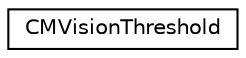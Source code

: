 digraph "Graphical Class Hierarchy"
{
 // INTERACTIVE_SVG=YES
  edge [fontname="Helvetica",fontsize="10",labelfontname="Helvetica",labelfontsize="10"];
  node [fontname="Helvetica",fontsize="10",shape=record];
  rankdir="LR";
  Node1 [label="CMVisionThreshold",height=0.2,width=0.4,color="black", fillcolor="white", style="filled",URL="$df/dfa/class_c_m_vision_threshold.html"];
}
